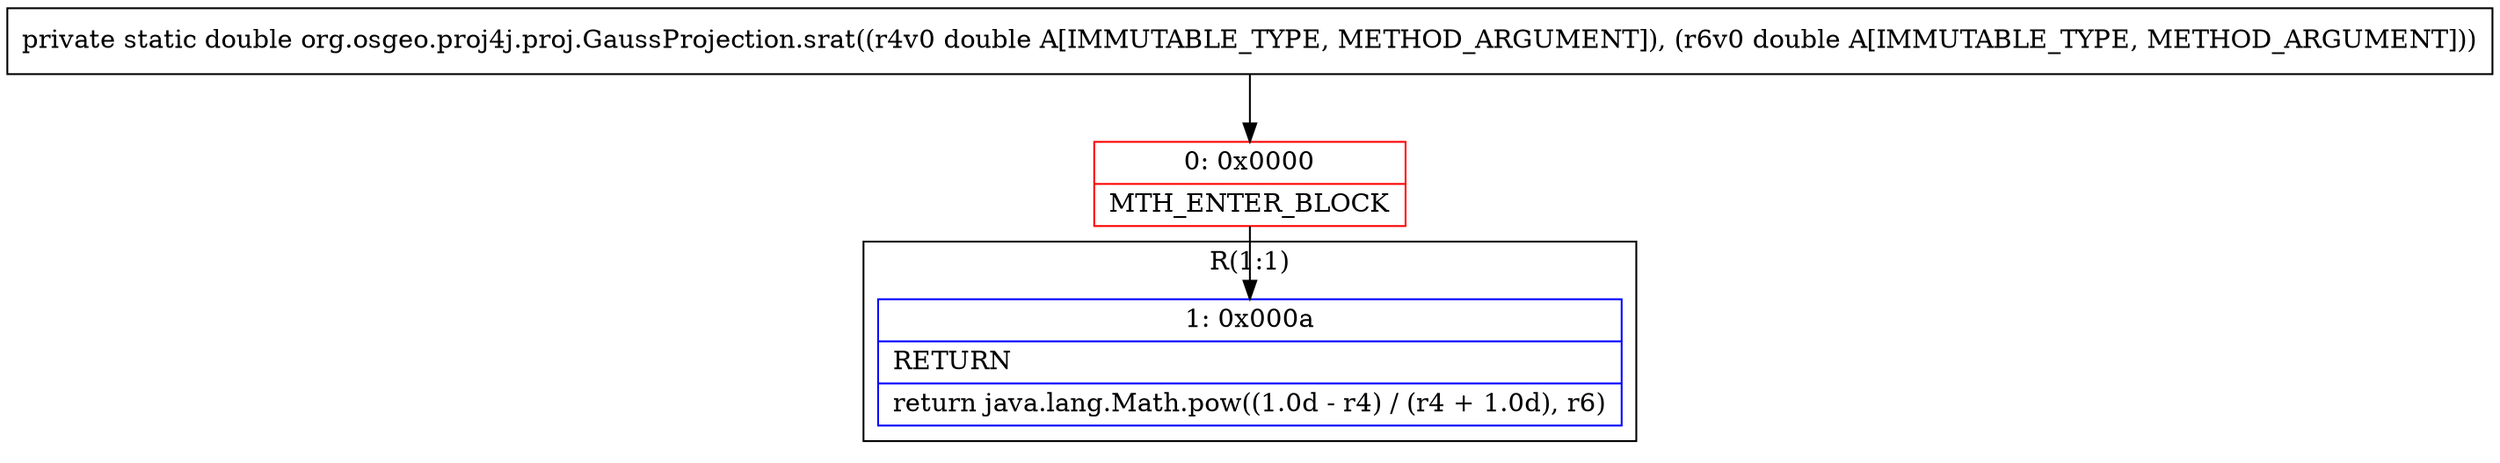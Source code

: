 digraph "CFG fororg.osgeo.proj4j.proj.GaussProjection.srat(DD)D" {
subgraph cluster_Region_846014442 {
label = "R(1:1)";
node [shape=record,color=blue];
Node_1 [shape=record,label="{1\:\ 0x000a|RETURN\l|return java.lang.Math.pow((1.0d \- r4) \/ (r4 + 1.0d), r6)\l}"];
}
Node_0 [shape=record,color=red,label="{0\:\ 0x0000|MTH_ENTER_BLOCK\l}"];
MethodNode[shape=record,label="{private static double org.osgeo.proj4j.proj.GaussProjection.srat((r4v0 double A[IMMUTABLE_TYPE, METHOD_ARGUMENT]), (r6v0 double A[IMMUTABLE_TYPE, METHOD_ARGUMENT])) }"];
MethodNode -> Node_0;
Node_0 -> Node_1;
}

